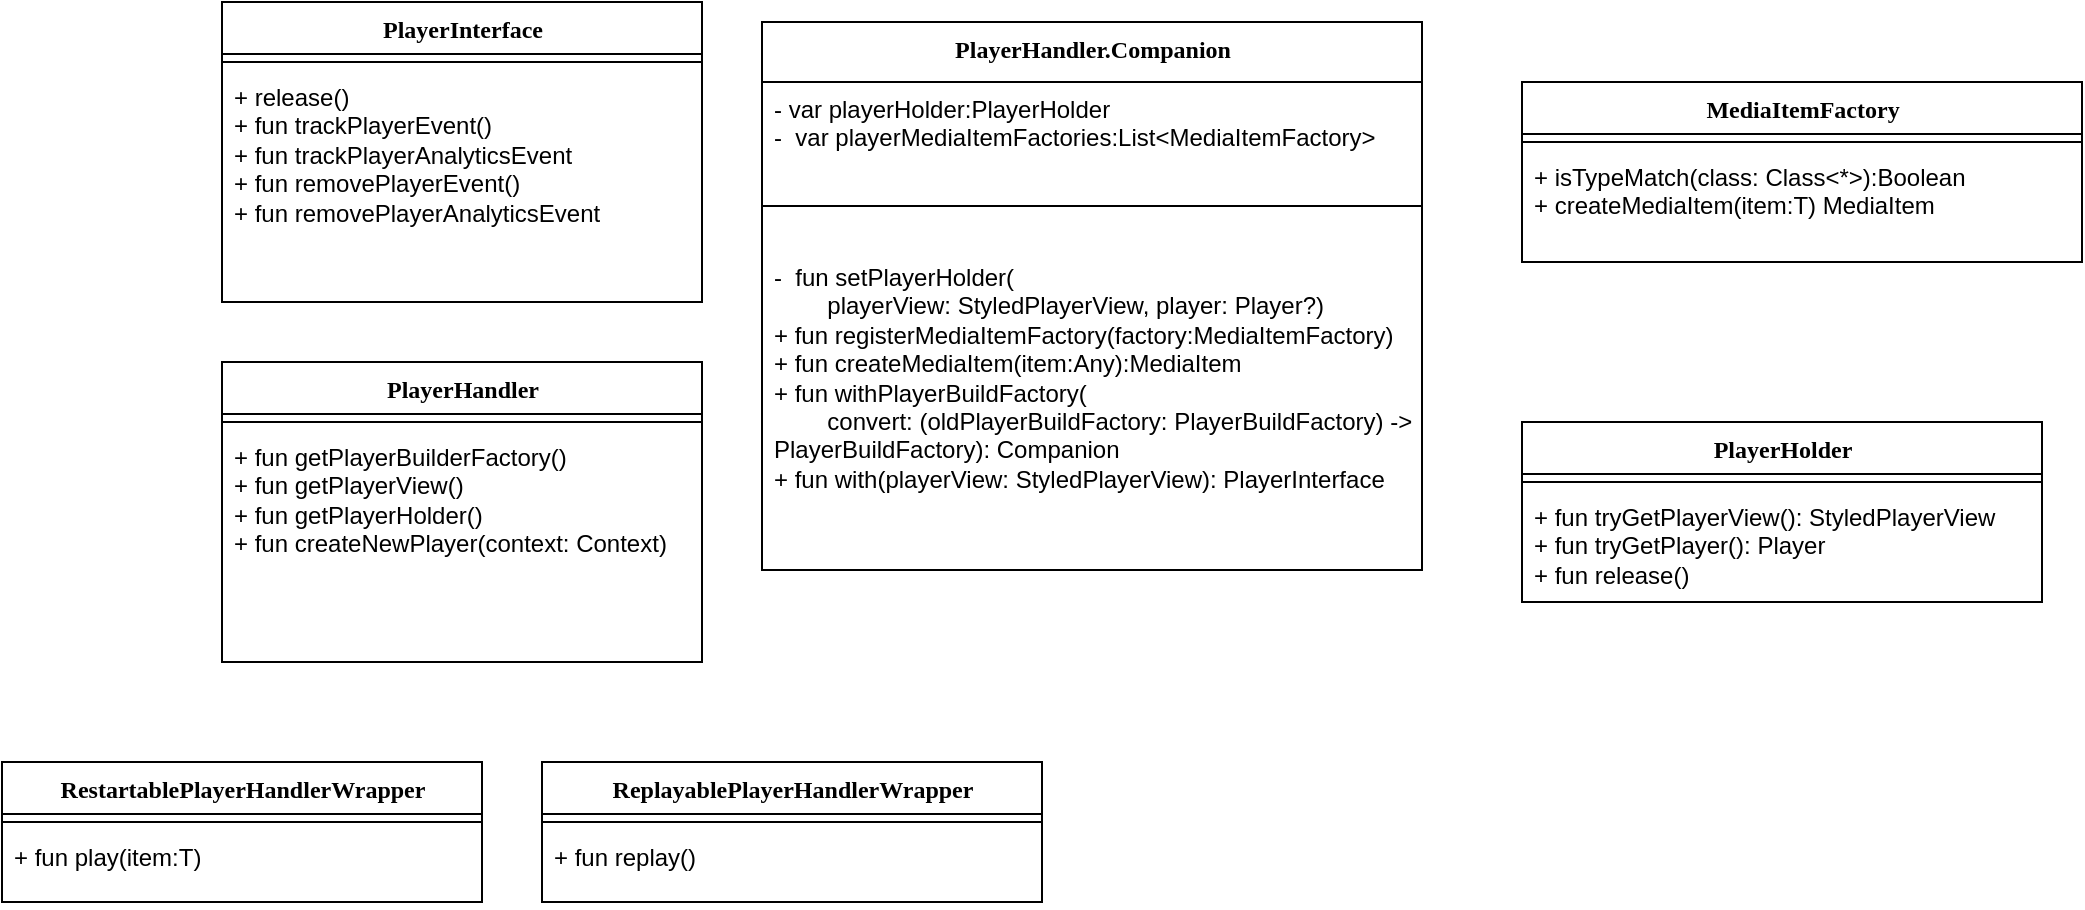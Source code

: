 <mxfile version="21.3.8" type="github">
  <diagram name="Page-1" id="6133507b-19e7-1e82-6fc7-422aa6c4b21f">
    <mxGraphModel dx="1434" dy="730" grid="1" gridSize="10" guides="1" tooltips="1" connect="1" arrows="1" fold="1" page="1" pageScale="1" pageWidth="1100" pageHeight="850" background="none" math="0" shadow="0">
      <root>
        <mxCell id="0" />
        <mxCell id="1" parent="0" />
        <mxCell id="78961159f06e98e8-17" value="PlayerInterface" style="swimlane;html=1;fontStyle=1;align=center;verticalAlign=top;childLayout=stackLayout;horizontal=1;startSize=26;horizontalStack=0;resizeParent=1;resizeLast=0;collapsible=1;marginBottom=0;swimlaneFillColor=#ffffff;rounded=0;shadow=0;comic=0;labelBackgroundColor=none;strokeWidth=1;fillColor=none;fontFamily=Verdana;fontSize=12" parent="1" vertex="1">
          <mxGeometry x="170" y="30" width="240" height="150" as="geometry">
            <mxRectangle x="200" y="40" width="150" height="30" as="alternateBounds" />
          </mxGeometry>
        </mxCell>
        <mxCell id="78961159f06e98e8-19" value="" style="line;html=1;strokeWidth=1;fillColor=none;align=left;verticalAlign=middle;spacingTop=-1;spacingLeft=3;spacingRight=3;rotatable=0;labelPosition=right;points=[];portConstraint=eastwest;" parent="78961159f06e98e8-17" vertex="1">
          <mxGeometry y="26" width="240" height="8" as="geometry" />
        </mxCell>
        <mxCell id="78961159f06e98e8-27" value="+ release()&lt;br style=&quot;border-color: var(--border-color);&quot;&gt;+&amp;nbsp;fun trackPlayerEvent()&lt;br style=&quot;border-color: var(--border-color);&quot;&gt;+ fun trackPlayerAnalyticsEvent&lt;br style=&quot;border-color: var(--border-color);&quot;&gt;+ fun removePlayerEvent()&lt;br style=&quot;border-color: var(--border-color);&quot;&gt;+ fun removePlayerAnalyticsEvent" style="text;html=1;strokeColor=none;fillColor=none;align=left;verticalAlign=top;spacingLeft=4;spacingRight=4;whiteSpace=wrap;overflow=hidden;rotatable=0;points=[[0,0.5],[1,0.5]];portConstraint=eastwest;" parent="78961159f06e98e8-17" vertex="1">
          <mxGeometry y="34" width="240" height="106" as="geometry" />
        </mxCell>
        <mxCell id="Qo829QYCFG-jxpK47zck-1" value="PlayerHandler" style="swimlane;html=1;fontStyle=1;align=center;verticalAlign=top;childLayout=stackLayout;horizontal=1;startSize=26;horizontalStack=0;resizeParent=1;resizeLast=0;collapsible=1;marginBottom=0;swimlaneFillColor=#ffffff;rounded=0;shadow=0;comic=0;labelBackgroundColor=none;strokeWidth=1;fillColor=none;fontFamily=Verdana;fontSize=12" vertex="1" parent="1">
          <mxGeometry x="170" y="210" width="240" height="150" as="geometry">
            <mxRectangle x="20" y="80" width="140" height="30" as="alternateBounds" />
          </mxGeometry>
        </mxCell>
        <mxCell id="Qo829QYCFG-jxpK47zck-2" value="" style="line;html=1;strokeWidth=1;fillColor=none;align=left;verticalAlign=middle;spacingTop=-1;spacingLeft=3;spacingRight=3;rotatable=0;labelPosition=right;points=[];portConstraint=eastwest;" vertex="1" parent="Qo829QYCFG-jxpK47zck-1">
          <mxGeometry y="26" width="240" height="8" as="geometry" />
        </mxCell>
        <mxCell id="Qo829QYCFG-jxpK47zck-3" value="+&amp;nbsp;fun getPlayerBuilderFactory()&lt;br&gt;+ fun getPlayerView()&lt;br&gt;+ fun getPlayerHolder()&lt;br&gt;+ fun createNewPlayer(context: Context)" style="text;html=1;strokeColor=none;fillColor=none;align=left;verticalAlign=top;spacingLeft=4;spacingRight=4;whiteSpace=wrap;overflow=hidden;rotatable=0;points=[[0,0.5],[1,0.5]];portConstraint=eastwest;" vertex="1" parent="Qo829QYCFG-jxpK47zck-1">
          <mxGeometry y="34" width="240" height="116" as="geometry" />
        </mxCell>
        <mxCell id="Qo829QYCFG-jxpK47zck-4" value="RestartablePlayerHandlerWrapper" style="swimlane;html=1;fontStyle=1;align=center;verticalAlign=top;childLayout=stackLayout;horizontal=1;startSize=26;horizontalStack=0;resizeParent=1;resizeLast=0;collapsible=1;marginBottom=0;swimlaneFillColor=#ffffff;rounded=0;shadow=0;comic=0;labelBackgroundColor=none;strokeWidth=1;fillColor=none;fontFamily=Verdana;fontSize=12" vertex="1" parent="1">
          <mxGeometry x="60" y="410" width="240" height="70" as="geometry">
            <mxRectangle x="20" y="80" width="140" height="30" as="alternateBounds" />
          </mxGeometry>
        </mxCell>
        <mxCell id="Qo829QYCFG-jxpK47zck-5" value="" style="line;html=1;strokeWidth=1;fillColor=none;align=left;verticalAlign=middle;spacingTop=-1;spacingLeft=3;spacingRight=3;rotatable=0;labelPosition=right;points=[];portConstraint=eastwest;" vertex="1" parent="Qo829QYCFG-jxpK47zck-4">
          <mxGeometry y="26" width="240" height="8" as="geometry" />
        </mxCell>
        <mxCell id="Qo829QYCFG-jxpK47zck-6" value="+ fun play(item:T)" style="text;html=1;strokeColor=none;fillColor=none;align=left;verticalAlign=top;spacingLeft=4;spacingRight=4;whiteSpace=wrap;overflow=hidden;rotatable=0;points=[[0,0.5],[1,0.5]];portConstraint=eastwest;" vertex="1" parent="Qo829QYCFG-jxpK47zck-4">
          <mxGeometry y="34" width="240" height="36" as="geometry" />
        </mxCell>
        <mxCell id="Qo829QYCFG-jxpK47zck-7" value="ReplayablePlayerHandlerWrapper" style="swimlane;html=1;fontStyle=1;align=center;verticalAlign=top;childLayout=stackLayout;horizontal=1;startSize=26;horizontalStack=0;resizeParent=1;resizeLast=0;collapsible=1;marginBottom=0;swimlaneFillColor=#ffffff;rounded=0;shadow=0;comic=0;labelBackgroundColor=none;strokeWidth=1;fillColor=none;fontFamily=Verdana;fontSize=12" vertex="1" parent="1">
          <mxGeometry x="330" y="410" width="250" height="70" as="geometry">
            <mxRectangle x="20" y="80" width="140" height="30" as="alternateBounds" />
          </mxGeometry>
        </mxCell>
        <mxCell id="Qo829QYCFG-jxpK47zck-8" value="" style="line;html=1;strokeWidth=1;fillColor=none;align=left;verticalAlign=middle;spacingTop=-1;spacingLeft=3;spacingRight=3;rotatable=0;labelPosition=right;points=[];portConstraint=eastwest;" vertex="1" parent="Qo829QYCFG-jxpK47zck-7">
          <mxGeometry y="26" width="250" height="8" as="geometry" />
        </mxCell>
        <mxCell id="Qo829QYCFG-jxpK47zck-9" value="+ fun replay()" style="text;html=1;strokeColor=none;fillColor=none;align=left;verticalAlign=top;spacingLeft=4;spacingRight=4;whiteSpace=wrap;overflow=hidden;rotatable=0;points=[[0,0.5],[1,0.5]];portConstraint=eastwest;" vertex="1" parent="Qo829QYCFG-jxpK47zck-7">
          <mxGeometry y="34" width="250" height="36" as="geometry" />
        </mxCell>
        <mxCell id="Qo829QYCFG-jxpK47zck-10" value="MediaItemFactory" style="swimlane;html=1;fontStyle=1;align=center;verticalAlign=top;childLayout=stackLayout;horizontal=1;startSize=26;horizontalStack=0;resizeParent=1;resizeLast=0;collapsible=1;marginBottom=0;swimlaneFillColor=#ffffff;rounded=0;shadow=0;comic=0;labelBackgroundColor=none;strokeWidth=1;fillColor=none;fontFamily=Verdana;fontSize=12" vertex="1" parent="1">
          <mxGeometry x="820" y="70" width="280" height="90" as="geometry">
            <mxRectangle x="200" y="40" width="150" height="30" as="alternateBounds" />
          </mxGeometry>
        </mxCell>
        <mxCell id="Qo829QYCFG-jxpK47zck-11" value="" style="line;html=1;strokeWidth=1;fillColor=none;align=left;verticalAlign=middle;spacingTop=-1;spacingLeft=3;spacingRight=3;rotatable=0;labelPosition=right;points=[];portConstraint=eastwest;" vertex="1" parent="Qo829QYCFG-jxpK47zck-10">
          <mxGeometry y="26" width="280" height="8" as="geometry" />
        </mxCell>
        <mxCell id="Qo829QYCFG-jxpK47zck-12" value="+ isTypeMatch(class: Class&amp;lt;*&amp;gt;):Boolean&lt;br&gt;+ createMediaItem(item:T) MediaItem" style="text;html=1;strokeColor=none;fillColor=none;align=left;verticalAlign=top;spacingLeft=4;spacingRight=4;whiteSpace=wrap;overflow=hidden;rotatable=0;points=[[0,0.5],[1,0.5]];portConstraint=eastwest;" vertex="1" parent="Qo829QYCFG-jxpK47zck-10">
          <mxGeometry y="34" width="280" height="46" as="geometry" />
        </mxCell>
        <mxCell id="Qo829QYCFG-jxpK47zck-13" value="PlayerHolder" style="swimlane;html=1;fontStyle=1;align=center;verticalAlign=top;childLayout=stackLayout;horizontal=1;startSize=26;horizontalStack=0;resizeParent=1;resizeLast=0;collapsible=1;marginBottom=0;swimlaneFillColor=#ffffff;rounded=0;shadow=0;comic=0;labelBackgroundColor=none;strokeWidth=1;fillColor=none;fontFamily=Verdana;fontSize=12" vertex="1" parent="1">
          <mxGeometry x="820" y="240" width="260" height="90" as="geometry">
            <mxRectangle x="20" y="80" width="140" height="30" as="alternateBounds" />
          </mxGeometry>
        </mxCell>
        <mxCell id="Qo829QYCFG-jxpK47zck-14" value="" style="line;html=1;strokeWidth=1;fillColor=none;align=left;verticalAlign=middle;spacingTop=-1;spacingLeft=3;spacingRight=3;rotatable=0;labelPosition=right;points=[];portConstraint=eastwest;" vertex="1" parent="Qo829QYCFG-jxpK47zck-13">
          <mxGeometry y="26" width="260" height="8" as="geometry" />
        </mxCell>
        <mxCell id="Qo829QYCFG-jxpK47zck-15" value="+ fun tryGetPlayerView(): StyledPlayerView&lt;br&gt;+ fun tryGetPlayer(): Player&lt;br&gt;+ fun release()" style="text;html=1;strokeColor=none;fillColor=none;align=left;verticalAlign=top;spacingLeft=4;spacingRight=4;whiteSpace=wrap;overflow=hidden;rotatable=0;points=[[0,0.5],[1,0.5]];portConstraint=eastwest;" vertex="1" parent="Qo829QYCFG-jxpK47zck-13">
          <mxGeometry y="34" width="260" height="56" as="geometry" />
        </mxCell>
        <mxCell id="Qo829QYCFG-jxpK47zck-19" value="PlayerHandler.Companion" style="swimlane;html=1;fontStyle=1;align=center;verticalAlign=top;childLayout=stackLayout;horizontal=1;startSize=30;horizontalStack=0;resizeParent=1;resizeLast=0;collapsible=1;marginBottom=0;swimlaneFillColor=#ffffff;rounded=0;shadow=0;comic=0;labelBackgroundColor=none;strokeWidth=1;fillColor=none;fontFamily=Verdana;fontSize=12" vertex="1" parent="1">
          <mxGeometry x="440" y="40" width="330" height="274" as="geometry">
            <mxRectangle x="20" y="80" width="140" height="30" as="alternateBounds" />
          </mxGeometry>
        </mxCell>
        <mxCell id="Qo829QYCFG-jxpK47zck-21" value="- var playerHolder:PlayerHolder&amp;nbsp;&lt;br&gt;-&amp;nbsp; var playerMediaItemFactories:List&amp;lt;MediaItemFactory&amp;gt;" style="text;html=1;strokeColor=none;fillColor=none;align=left;verticalAlign=top;spacingLeft=4;spacingRight=4;whiteSpace=wrap;overflow=hidden;rotatable=0;points=[[0,0.5],[1,0.5]];portConstraint=eastwest;" vertex="1" parent="Qo829QYCFG-jxpK47zck-19">
          <mxGeometry y="30" width="330" height="40" as="geometry" />
        </mxCell>
        <mxCell id="Qo829QYCFG-jxpK47zck-20" value="" style="line;html=1;strokeWidth=1;fillColor=none;align=left;verticalAlign=middle;spacingTop=-1;spacingLeft=3;spacingRight=3;rotatable=0;labelPosition=right;points=[];portConstraint=eastwest;" vertex="1" parent="Qo829QYCFG-jxpK47zck-19">
          <mxGeometry y="70" width="330" height="44" as="geometry" />
        </mxCell>
        <mxCell id="Qo829QYCFG-jxpK47zck-22" value="-&amp;nbsp;&amp;nbsp;fun setPlayerHolder(&lt;br&gt;&lt;span style=&quot;white-space: pre;&quot;&gt;&#x9;&lt;/span&gt;playerView: StyledPlayerView, player: Player?)&lt;br&gt;+ fun registerMediaItemFactory(factory:MediaItemFactory)&lt;br&gt;+&amp;nbsp;fun createMediaItem(item:Any):MediaItem&lt;br&gt;&lt;div&gt;+ fun withPlayerBuildFactory(&lt;/div&gt;&lt;div&gt;&amp;nbsp; &amp;nbsp; &amp;nbsp; &amp;nbsp; convert: (oldPlayerBuildFactory: PlayerBuildFactory) -&amp;gt; PlayerBuildFactory&lt;span style=&quot;background-color: initial;&quot;&gt;): Companion&lt;/span&gt;&lt;/div&gt;+ fun with(playerView: StyledPlayerView): PlayerInterface" style="text;html=1;strokeColor=none;fillColor=none;align=left;verticalAlign=top;spacingLeft=4;spacingRight=4;whiteSpace=wrap;overflow=hidden;rotatable=0;points=[[0,0.5],[1,0.5]];portConstraint=eastwest;" vertex="1" parent="Qo829QYCFG-jxpK47zck-19">
          <mxGeometry y="114" width="330" height="160" as="geometry" />
        </mxCell>
      </root>
    </mxGraphModel>
  </diagram>
</mxfile>
